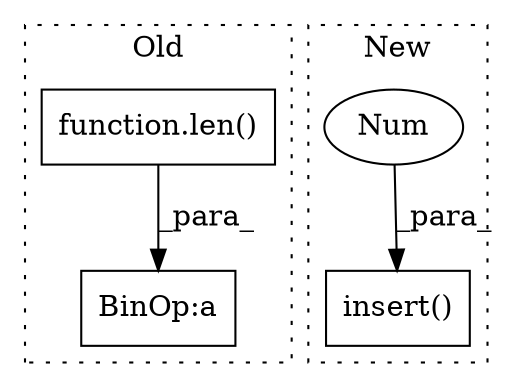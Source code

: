 digraph G {
subgraph cluster0 {
1 [label="function.len()" a="75" s="5196,5209" l="4,1" shape="box"];
4 [label="BinOp:a" a="82" s="5193" l="3" shape="box"];
label = "Old";
style="dotted";
}
subgraph cluster1 {
2 [label="insert()" a="75" s="4981,5002" l="17,1" shape="box"];
3 [label="Num" a="76" s="5001" l="1" shape="ellipse"];
label = "New";
style="dotted";
}
1 -> 4 [label="_para_"];
3 -> 2 [label="_para_"];
}
